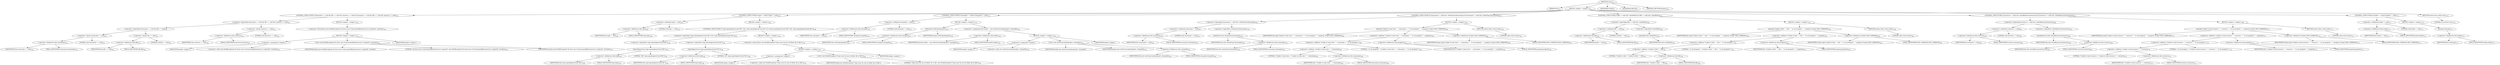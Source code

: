 digraph "eval" {  
"264" [label = <(METHOD,eval)<SUB>143</SUB>> ]
"33" [label = <(PARAM,this)<SUB>143</SUB>> ]
"265" [label = <(BLOCK,&lt;empty&gt;,&lt;empty&gt;)<SUB>143</SUB>> ]
"266" [label = <(CONTROL_STRUCTURE,if (classname == null &amp;&amp; file == null &amp;&amp; resource == null),if (classname == null &amp;&amp; file == null &amp;&amp; resource == null))<SUB>144</SUB>> ]
"267" [label = <(&lt;operator&gt;.logicalAnd,classname == null &amp;&amp; file == null &amp;&amp; resource == null)<SUB>144</SUB>> ]
"268" [label = <(&lt;operator&gt;.logicalAnd,classname == null &amp;&amp; file == null)<SUB>144</SUB>> ]
"269" [label = <(&lt;operator&gt;.equals,classname == null)<SUB>144</SUB>> ]
"270" [label = <(&lt;operator&gt;.fieldAccess,this.classname)<SUB>144</SUB>> ]
"271" [label = <(IDENTIFIER,this,classname == null)<SUB>144</SUB>> ]
"272" [label = <(FIELD_IDENTIFIER,classname,classname)<SUB>144</SUB>> ]
"273" [label = <(LITERAL,null,classname == null)<SUB>144</SUB>> ]
"274" [label = <(&lt;operator&gt;.equals,file == null)<SUB>144</SUB>> ]
"275" [label = <(&lt;operator&gt;.fieldAccess,this.file)<SUB>144</SUB>> ]
"276" [label = <(IDENTIFIER,this,file == null)<SUB>144</SUB>> ]
"277" [label = <(FIELD_IDENTIFIER,file,file)<SUB>144</SUB>> ]
"278" [label = <(LITERAL,null,file == null)<SUB>144</SUB>> ]
"279" [label = <(&lt;operator&gt;.equals,resource == null)<SUB>144</SUB>> ]
"280" [label = <(&lt;operator&gt;.fieldAccess,this.resource)<SUB>144</SUB>> ]
"281" [label = <(IDENTIFIER,this,resource == null)<SUB>144</SUB>> ]
"282" [label = <(FIELD_IDENTIFIER,resource,resource)<SUB>144</SUB>> ]
"283" [label = <(LITERAL,null,resource == null)<SUB>144</SUB>> ]
"284" [label = <(BLOCK,&lt;empty&gt;,&lt;empty&gt;)<SUB>144</SUB>> ]
"285" [label = <(&lt;operator&gt;.throw,throw new BuildException(&quot;At least one of (classname|file|resource) is required&quot;, location);)<SUB>145</SUB>> ]
"286" [label = <(BLOCK,&lt;empty&gt;,&lt;empty&gt;)<SUB>145</SUB>> ]
"287" [label = <(&lt;operator&gt;.assignment,&lt;empty&gt;)> ]
"288" [label = <(IDENTIFIER,$obj3,&lt;empty&gt;)> ]
"289" [label = <(&lt;operator&gt;.alloc,new BuildException(&quot;At least one of (classname|file|resource) is required&quot;, location))<SUB>145</SUB>> ]
"290" [label = <(&lt;init&gt;,new BuildException(&quot;At least one of (classname|file|resource) is required&quot;, location))<SUB>145</SUB>> ]
"291" [label = <(IDENTIFIER,$obj3,new BuildException(&quot;At least one of (classname|file|resource) is required&quot;, location))> ]
"292" [label = <(LITERAL,&quot;At least one of (classname|file|resource) is required&quot;,new BuildException(&quot;At least one of (classname|file|resource) is required&quot;, location))<SUB>145</SUB>> ]
"293" [label = <(IDENTIFIER,location,new BuildException(&quot;At least one of (classname|file|resource) is required&quot;, location))<SUB>145</SUB>> ]
"294" [label = <(IDENTIFIER,$obj3,&lt;empty&gt;)> ]
"295" [label = <(CONTROL_STRUCTURE,if (type != null),if (type != null))<SUB>148</SUB>> ]
"296" [label = <(&lt;operator&gt;.notEquals,type != null)<SUB>148</SUB>> ]
"297" [label = <(&lt;operator&gt;.fieldAccess,this.type)<SUB>148</SUB>> ]
"298" [label = <(IDENTIFIER,this,type != null)<SUB>148</SUB>> ]
"299" [label = <(FIELD_IDENTIFIER,type,type)<SUB>148</SUB>> ]
"300" [label = <(LITERAL,null,type != null)<SUB>148</SUB>> ]
"301" [label = <(BLOCK,&lt;empty&gt;,&lt;empty&gt;)<SUB>148</SUB>> ]
"302" [label = <(CONTROL_STRUCTURE,if (!type.equalsIgnoreCase(&quot;file&quot;) &amp;&amp; !type.equalsIgnoreCase(&quot;dir&quot;)),if (!type.equalsIgnoreCase(&quot;file&quot;) &amp;&amp; !type.equalsIgnoreCase(&quot;dir&quot;)))<SUB>149</SUB>> ]
"303" [label = <(&lt;operator&gt;.logicalAnd,!type.equalsIgnoreCase(&quot;file&quot;) &amp;&amp; !type.equalsIgnoreCase(&quot;dir&quot;))<SUB>149</SUB>> ]
"304" [label = <(&lt;operator&gt;.logicalNot,!type.equalsIgnoreCase(&quot;file&quot;))<SUB>149</SUB>> ]
"305" [label = <(equalsIgnoreCase,type.equalsIgnoreCase(&quot;file&quot;))<SUB>149</SUB>> ]
"306" [label = <(&lt;operator&gt;.fieldAccess,this.type)<SUB>149</SUB>> ]
"307" [label = <(IDENTIFIER,this,type.equalsIgnoreCase(&quot;file&quot;))<SUB>149</SUB>> ]
"308" [label = <(FIELD_IDENTIFIER,type,type)<SUB>149</SUB>> ]
"309" [label = <(LITERAL,&quot;file&quot;,type.equalsIgnoreCase(&quot;file&quot;))<SUB>149</SUB>> ]
"310" [label = <(&lt;operator&gt;.logicalNot,!type.equalsIgnoreCase(&quot;dir&quot;))<SUB>149</SUB>> ]
"311" [label = <(equalsIgnoreCase,type.equalsIgnoreCase(&quot;dir&quot;))<SUB>149</SUB>> ]
"312" [label = <(&lt;operator&gt;.fieldAccess,this.type)<SUB>149</SUB>> ]
"313" [label = <(IDENTIFIER,this,type.equalsIgnoreCase(&quot;dir&quot;))<SUB>149</SUB>> ]
"314" [label = <(FIELD_IDENTIFIER,type,type)<SUB>149</SUB>> ]
"315" [label = <(LITERAL,&quot;dir&quot;,type.equalsIgnoreCase(&quot;dir&quot;))<SUB>149</SUB>> ]
"316" [label = <(BLOCK,&lt;empty&gt;,&lt;empty&gt;)<SUB>149</SUB>> ]
"317" [label = <(&lt;operator&gt;.throw,throw new BuildException(&quot;Type must be one of either dir or file&quot;);)<SUB>150</SUB>> ]
"318" [label = <(BLOCK,&lt;empty&gt;,&lt;empty&gt;)<SUB>150</SUB>> ]
"319" [label = <(&lt;operator&gt;.assignment,&lt;empty&gt;)> ]
"320" [label = <(IDENTIFIER,$obj4,&lt;empty&gt;)> ]
"321" [label = <(&lt;operator&gt;.alloc,new BuildException(&quot;Type must be one of either dir or file&quot;))<SUB>150</SUB>> ]
"322" [label = <(&lt;init&gt;,new BuildException(&quot;Type must be one of either dir or file&quot;))<SUB>150</SUB>> ]
"323" [label = <(IDENTIFIER,$obj4,new BuildException(&quot;Type must be one of either dir or file&quot;))> ]
"324" [label = <(LITERAL,&quot;Type must be one of either dir or file&quot;,new BuildException(&quot;Type must be one of either dir or file&quot;))<SUB>150</SUB>> ]
"325" [label = <(IDENTIFIER,$obj4,&lt;empty&gt;)> ]
"326" [label = <(CONTROL_STRUCTURE,if (classpath != null),if (classpath != null))<SUB>154</SUB>> ]
"327" [label = <(&lt;operator&gt;.notEquals,classpath != null)<SUB>154</SUB>> ]
"328" [label = <(&lt;operator&gt;.fieldAccess,this.classpath)<SUB>154</SUB>> ]
"329" [label = <(IDENTIFIER,this,classpath != null)<SUB>154</SUB>> ]
"330" [label = <(FIELD_IDENTIFIER,classpath,classpath)<SUB>154</SUB>> ]
"331" [label = <(LITERAL,null,classpath != null)<SUB>154</SUB>> ]
"332" [label = <(BLOCK,&lt;empty&gt;,&lt;empty&gt;)<SUB>154</SUB>> ]
"333" [label = <(setProject,setProject(project))<SUB>155</SUB>> ]
"334" [label = <(&lt;operator&gt;.fieldAccess,this.classpath)<SUB>155</SUB>> ]
"335" [label = <(IDENTIFIER,this,setProject(project))<SUB>155</SUB>> ]
"336" [label = <(FIELD_IDENTIFIER,classpath,classpath)<SUB>155</SUB>> ]
"337" [label = <(IDENTIFIER,project,setProject(project))<SUB>155</SUB>> ]
"338" [label = <(&lt;operator&gt;.assignment,this.loader = new AntClassLoader(project, classpath))<SUB>156</SUB>> ]
"339" [label = <(&lt;operator&gt;.fieldAccess,this.loader)<SUB>156</SUB>> ]
"32" [label = <(IDENTIFIER,this,this.loader = new AntClassLoader(project, classpath))<SUB>156</SUB>> ]
"340" [label = <(FIELD_IDENTIFIER,loader,loader)<SUB>156</SUB>> ]
"341" [label = <(BLOCK,&lt;empty&gt;,&lt;empty&gt;)<SUB>156</SUB>> ]
"342" [label = <(&lt;operator&gt;.assignment,&lt;empty&gt;)> ]
"343" [label = <(IDENTIFIER,$obj5,&lt;empty&gt;)> ]
"344" [label = <(&lt;operator&gt;.alloc,new AntClassLoader(project, classpath))<SUB>156</SUB>> ]
"345" [label = <(&lt;init&gt;,new AntClassLoader(project, classpath))<SUB>156</SUB>> ]
"346" [label = <(IDENTIFIER,$obj5,new AntClassLoader(project, classpath))> ]
"347" [label = <(IDENTIFIER,project,new AntClassLoader(project, classpath))<SUB>156</SUB>> ]
"348" [label = <(&lt;operator&gt;.fieldAccess,this.classpath)<SUB>156</SUB>> ]
"349" [label = <(IDENTIFIER,this,new AntClassLoader(project, classpath))<SUB>156</SUB>> ]
"350" [label = <(FIELD_IDENTIFIER,classpath,classpath)<SUB>156</SUB>> ]
"351" [label = <(IDENTIFIER,$obj5,&lt;empty&gt;)> ]
"352" [label = <(CONTROL_STRUCTURE,if ((classname != null) &amp;&amp; !checkClass(classname)),if ((classname != null) &amp;&amp; !checkClass(classname)))<SUB>159</SUB>> ]
"353" [label = <(&lt;operator&gt;.logicalAnd,(classname != null) &amp;&amp; !checkClass(classname))<SUB>159</SUB>> ]
"354" [label = <(&lt;operator&gt;.notEquals,classname != null)<SUB>159</SUB>> ]
"355" [label = <(&lt;operator&gt;.fieldAccess,this.classname)<SUB>159</SUB>> ]
"356" [label = <(IDENTIFIER,this,classname != null)<SUB>159</SUB>> ]
"357" [label = <(FIELD_IDENTIFIER,classname,classname)<SUB>159</SUB>> ]
"358" [label = <(LITERAL,null,classname != null)<SUB>159</SUB>> ]
"359" [label = <(&lt;operator&gt;.logicalNot,!checkClass(classname))<SUB>159</SUB>> ]
"360" [label = <(checkClass,this.checkClass(classname))<SUB>159</SUB>> ]
"34" [label = <(IDENTIFIER,this,this.checkClass(classname))<SUB>159</SUB>> ]
"361" [label = <(&lt;operator&gt;.fieldAccess,this.classname)<SUB>159</SUB>> ]
"362" [label = <(IDENTIFIER,this,this.checkClass(classname))<SUB>159</SUB>> ]
"363" [label = <(FIELD_IDENTIFIER,classname,classname)<SUB>159</SUB>> ]
"364" [label = <(BLOCK,&lt;empty&gt;,&lt;empty&gt;)<SUB>159</SUB>> ]
"365" [label = <(log,log(&quot;Unable to load class &quot; + classname + &quot; to set property &quot; + property, Project.MSG_VERBOSE))<SUB>160</SUB>> ]
"35" [label = <(IDENTIFIER,this,log(&quot;Unable to load class &quot; + classname + &quot; to set property &quot; + property, Project.MSG_VERBOSE))<SUB>160</SUB>> ]
"366" [label = <(&lt;operator&gt;.addition,&quot;Unable to load class &quot; + classname + &quot; to set property &quot; + property)<SUB>160</SUB>> ]
"367" [label = <(&lt;operator&gt;.addition,&quot;Unable to load class &quot; + classname + &quot; to set property &quot;)<SUB>160</SUB>> ]
"368" [label = <(&lt;operator&gt;.addition,&quot;Unable to load class &quot; + classname)<SUB>160</SUB>> ]
"369" [label = <(LITERAL,&quot;Unable to load class &quot;,&quot;Unable to load class &quot; + classname)<SUB>160</SUB>> ]
"370" [label = <(&lt;operator&gt;.fieldAccess,this.classname)<SUB>160</SUB>> ]
"371" [label = <(IDENTIFIER,this,&quot;Unable to load class &quot; + classname)<SUB>160</SUB>> ]
"372" [label = <(FIELD_IDENTIFIER,classname,classname)<SUB>160</SUB>> ]
"373" [label = <(LITERAL,&quot; to set property &quot;,&quot;Unable to load class &quot; + classname + &quot; to set property &quot;)<SUB>160</SUB>> ]
"374" [label = <(&lt;operator&gt;.fieldAccess,this.property)<SUB>160</SUB>> ]
"375" [label = <(IDENTIFIER,this,&quot;Unable to load class &quot; + classname + &quot; to set property &quot; + property)<SUB>160</SUB>> ]
"376" [label = <(FIELD_IDENTIFIER,property,property)<SUB>160</SUB>> ]
"377" [label = <(&lt;operator&gt;.fieldAccess,Project.MSG_VERBOSE)<SUB>160</SUB>> ]
"378" [label = <(IDENTIFIER,Project,log(&quot;Unable to load class &quot; + classname + &quot; to set property &quot; + property, Project.MSG_VERBOSE))<SUB>160</SUB>> ]
"379" [label = <(FIELD_IDENTIFIER,MSG_VERBOSE,MSG_VERBOSE)<SUB>160</SUB>> ]
"380" [label = <(RETURN,return false;,return false;)<SUB>161</SUB>> ]
"381" [label = <(LITERAL,false,return false;)<SUB>161</SUB>> ]
"382" [label = <(CONTROL_STRUCTURE,if ((file != null) &amp;&amp; !checkFile()),if ((file != null) &amp;&amp; !checkFile()))<SUB>164</SUB>> ]
"383" [label = <(&lt;operator&gt;.logicalAnd,(file != null) &amp;&amp; !checkFile())<SUB>164</SUB>> ]
"384" [label = <(&lt;operator&gt;.notEquals,file != null)<SUB>164</SUB>> ]
"385" [label = <(&lt;operator&gt;.fieldAccess,this.file)<SUB>164</SUB>> ]
"386" [label = <(IDENTIFIER,this,file != null)<SUB>164</SUB>> ]
"387" [label = <(FIELD_IDENTIFIER,file,file)<SUB>164</SUB>> ]
"388" [label = <(LITERAL,null,file != null)<SUB>164</SUB>> ]
"389" [label = <(&lt;operator&gt;.logicalNot,!checkFile())<SUB>164</SUB>> ]
"390" [label = <(checkFile,this.checkFile())<SUB>164</SUB>> ]
"36" [label = <(IDENTIFIER,this,this.checkFile())<SUB>164</SUB>> ]
"391" [label = <(BLOCK,&lt;empty&gt;,&lt;empty&gt;)<SUB>164</SUB>> ]
"392" [label = <(log,log(&quot;Unable to find &quot; + file + &quot; to set property &quot; + property, Project.MSG_VERBOSE))<SUB>165</SUB>> ]
"37" [label = <(IDENTIFIER,this,log(&quot;Unable to find &quot; + file + &quot; to set property &quot; + property, Project.MSG_VERBOSE))<SUB>165</SUB>> ]
"393" [label = <(&lt;operator&gt;.addition,&quot;Unable to find &quot; + file + &quot; to set property &quot; + property)<SUB>165</SUB>> ]
"394" [label = <(&lt;operator&gt;.addition,&quot;Unable to find &quot; + file + &quot; to set property &quot;)<SUB>165</SUB>> ]
"395" [label = <(&lt;operator&gt;.addition,&quot;Unable to find &quot; + file)<SUB>165</SUB>> ]
"396" [label = <(LITERAL,&quot;Unable to find &quot;,&quot;Unable to find &quot; + file)<SUB>165</SUB>> ]
"397" [label = <(&lt;operator&gt;.fieldAccess,this.file)<SUB>165</SUB>> ]
"398" [label = <(IDENTIFIER,this,&quot;Unable to find &quot; + file)<SUB>165</SUB>> ]
"399" [label = <(FIELD_IDENTIFIER,file,file)<SUB>165</SUB>> ]
"400" [label = <(LITERAL,&quot; to set property &quot;,&quot;Unable to find &quot; + file + &quot; to set property &quot;)<SUB>165</SUB>> ]
"401" [label = <(&lt;operator&gt;.fieldAccess,this.property)<SUB>165</SUB>> ]
"402" [label = <(IDENTIFIER,this,&quot;Unable to find &quot; + file + &quot; to set property &quot; + property)<SUB>165</SUB>> ]
"403" [label = <(FIELD_IDENTIFIER,property,property)<SUB>165</SUB>> ]
"404" [label = <(&lt;operator&gt;.fieldAccess,Project.MSG_VERBOSE)<SUB>165</SUB>> ]
"405" [label = <(IDENTIFIER,Project,log(&quot;Unable to find &quot; + file + &quot; to set property &quot; + property, Project.MSG_VERBOSE))<SUB>165</SUB>> ]
"406" [label = <(FIELD_IDENTIFIER,MSG_VERBOSE,MSG_VERBOSE)<SUB>165</SUB>> ]
"407" [label = <(RETURN,return false;,return false;)<SUB>166</SUB>> ]
"408" [label = <(LITERAL,false,return false;)<SUB>166</SUB>> ]
"409" [label = <(CONTROL_STRUCTURE,if ((resource != null) &amp;&amp; !checkResource(resource)),if ((resource != null) &amp;&amp; !checkResource(resource)))<SUB>169</SUB>> ]
"410" [label = <(&lt;operator&gt;.logicalAnd,(resource != null) &amp;&amp; !checkResource(resource))<SUB>169</SUB>> ]
"411" [label = <(&lt;operator&gt;.notEquals,resource != null)<SUB>169</SUB>> ]
"412" [label = <(&lt;operator&gt;.fieldAccess,this.resource)<SUB>169</SUB>> ]
"413" [label = <(IDENTIFIER,this,resource != null)<SUB>169</SUB>> ]
"414" [label = <(FIELD_IDENTIFIER,resource,resource)<SUB>169</SUB>> ]
"415" [label = <(LITERAL,null,resource != null)<SUB>169</SUB>> ]
"416" [label = <(&lt;operator&gt;.logicalNot,!checkResource(resource))<SUB>169</SUB>> ]
"417" [label = <(checkResource,this.checkResource(resource))<SUB>169</SUB>> ]
"38" [label = <(IDENTIFIER,this,this.checkResource(resource))<SUB>169</SUB>> ]
"418" [label = <(&lt;operator&gt;.fieldAccess,this.resource)<SUB>169</SUB>> ]
"419" [label = <(IDENTIFIER,this,this.checkResource(resource))<SUB>169</SUB>> ]
"420" [label = <(FIELD_IDENTIFIER,resource,resource)<SUB>169</SUB>> ]
"421" [label = <(BLOCK,&lt;empty&gt;,&lt;empty&gt;)<SUB>169</SUB>> ]
"422" [label = <(log,log(&quot;Unable to load resource &quot; + resource + &quot; to set property &quot; + property, Project.MSG_VERBOSE))<SUB>170</SUB>> ]
"39" [label = <(IDENTIFIER,this,log(&quot;Unable to load resource &quot; + resource + &quot; to set property &quot; + property, Project.MSG_VERBOSE))<SUB>170</SUB>> ]
"423" [label = <(&lt;operator&gt;.addition,&quot;Unable to load resource &quot; + resource + &quot; to set property &quot; + property)<SUB>170</SUB>> ]
"424" [label = <(&lt;operator&gt;.addition,&quot;Unable to load resource &quot; + resource + &quot; to set property &quot;)<SUB>170</SUB>> ]
"425" [label = <(&lt;operator&gt;.addition,&quot;Unable to load resource &quot; + resource)<SUB>170</SUB>> ]
"426" [label = <(LITERAL,&quot;Unable to load resource &quot;,&quot;Unable to load resource &quot; + resource)<SUB>170</SUB>> ]
"427" [label = <(&lt;operator&gt;.fieldAccess,this.resource)<SUB>170</SUB>> ]
"428" [label = <(IDENTIFIER,this,&quot;Unable to load resource &quot; + resource)<SUB>170</SUB>> ]
"429" [label = <(FIELD_IDENTIFIER,resource,resource)<SUB>170</SUB>> ]
"430" [label = <(LITERAL,&quot; to set property &quot;,&quot;Unable to load resource &quot; + resource + &quot; to set property &quot;)<SUB>170</SUB>> ]
"431" [label = <(&lt;operator&gt;.fieldAccess,this.property)<SUB>170</SUB>> ]
"432" [label = <(IDENTIFIER,this,&quot;Unable to load resource &quot; + resource + &quot; to set property &quot; + property)<SUB>170</SUB>> ]
"433" [label = <(FIELD_IDENTIFIER,property,property)<SUB>170</SUB>> ]
"434" [label = <(&lt;operator&gt;.fieldAccess,Project.MSG_VERBOSE)<SUB>170</SUB>> ]
"435" [label = <(IDENTIFIER,Project,log(&quot;Unable to load resource &quot; + resource + &quot; to set property &quot; + property, Project.MSG_VERBOSE))<SUB>170</SUB>> ]
"436" [label = <(FIELD_IDENTIFIER,MSG_VERBOSE,MSG_VERBOSE)<SUB>170</SUB>> ]
"437" [label = <(RETURN,return false;,return false;)<SUB>171</SUB>> ]
"438" [label = <(LITERAL,false,return false;)<SUB>171</SUB>> ]
"439" [label = <(CONTROL_STRUCTURE,if (loader != null),if (loader != null))<SUB>174</SUB>> ]
"440" [label = <(&lt;operator&gt;.notEquals,loader != null)<SUB>174</SUB>> ]
"441" [label = <(&lt;operator&gt;.fieldAccess,this.loader)<SUB>174</SUB>> ]
"442" [label = <(IDENTIFIER,this,loader != null)<SUB>174</SUB>> ]
"443" [label = <(FIELD_IDENTIFIER,loader,loader)<SUB>174</SUB>> ]
"444" [label = <(LITERAL,null,loader != null)<SUB>174</SUB>> ]
"445" [label = <(BLOCK,&lt;empty&gt;,&lt;empty&gt;)<SUB>174</SUB>> ]
"446" [label = <(cleanup,cleanup())<SUB>175</SUB>> ]
"447" [label = <(&lt;operator&gt;.fieldAccess,this.loader)<SUB>175</SUB>> ]
"448" [label = <(IDENTIFIER,this,cleanup())<SUB>175</SUB>> ]
"449" [label = <(FIELD_IDENTIFIER,loader,loader)<SUB>175</SUB>> ]
"450" [label = <(RETURN,return true;,return true;)<SUB>178</SUB>> ]
"451" [label = <(LITERAL,true,return true;)<SUB>178</SUB>> ]
"452" [label = <(MODIFIER,PUBLIC)> ]
"453" [label = <(MODIFIER,VIRTUAL)> ]
"454" [label = <(METHOD_RETURN,boolean)<SUB>143</SUB>> ]
  "264" -> "33" 
  "264" -> "265" 
  "264" -> "452" 
  "264" -> "453" 
  "264" -> "454" 
  "265" -> "266" 
  "265" -> "295" 
  "265" -> "326" 
  "265" -> "352" 
  "265" -> "382" 
  "265" -> "409" 
  "265" -> "439" 
  "265" -> "450" 
  "266" -> "267" 
  "266" -> "284" 
  "267" -> "268" 
  "267" -> "279" 
  "268" -> "269" 
  "268" -> "274" 
  "269" -> "270" 
  "269" -> "273" 
  "270" -> "271" 
  "270" -> "272" 
  "274" -> "275" 
  "274" -> "278" 
  "275" -> "276" 
  "275" -> "277" 
  "279" -> "280" 
  "279" -> "283" 
  "280" -> "281" 
  "280" -> "282" 
  "284" -> "285" 
  "285" -> "286" 
  "286" -> "287" 
  "286" -> "290" 
  "286" -> "294" 
  "287" -> "288" 
  "287" -> "289" 
  "290" -> "291" 
  "290" -> "292" 
  "290" -> "293" 
  "295" -> "296" 
  "295" -> "301" 
  "296" -> "297" 
  "296" -> "300" 
  "297" -> "298" 
  "297" -> "299" 
  "301" -> "302" 
  "302" -> "303" 
  "302" -> "316" 
  "303" -> "304" 
  "303" -> "310" 
  "304" -> "305" 
  "305" -> "306" 
  "305" -> "309" 
  "306" -> "307" 
  "306" -> "308" 
  "310" -> "311" 
  "311" -> "312" 
  "311" -> "315" 
  "312" -> "313" 
  "312" -> "314" 
  "316" -> "317" 
  "317" -> "318" 
  "318" -> "319" 
  "318" -> "322" 
  "318" -> "325" 
  "319" -> "320" 
  "319" -> "321" 
  "322" -> "323" 
  "322" -> "324" 
  "326" -> "327" 
  "326" -> "332" 
  "327" -> "328" 
  "327" -> "331" 
  "328" -> "329" 
  "328" -> "330" 
  "332" -> "333" 
  "332" -> "338" 
  "333" -> "334" 
  "333" -> "337" 
  "334" -> "335" 
  "334" -> "336" 
  "338" -> "339" 
  "338" -> "341" 
  "339" -> "32" 
  "339" -> "340" 
  "341" -> "342" 
  "341" -> "345" 
  "341" -> "351" 
  "342" -> "343" 
  "342" -> "344" 
  "345" -> "346" 
  "345" -> "347" 
  "345" -> "348" 
  "348" -> "349" 
  "348" -> "350" 
  "352" -> "353" 
  "352" -> "364" 
  "353" -> "354" 
  "353" -> "359" 
  "354" -> "355" 
  "354" -> "358" 
  "355" -> "356" 
  "355" -> "357" 
  "359" -> "360" 
  "360" -> "34" 
  "360" -> "361" 
  "361" -> "362" 
  "361" -> "363" 
  "364" -> "365" 
  "364" -> "380" 
  "365" -> "35" 
  "365" -> "366" 
  "365" -> "377" 
  "366" -> "367" 
  "366" -> "374" 
  "367" -> "368" 
  "367" -> "373" 
  "368" -> "369" 
  "368" -> "370" 
  "370" -> "371" 
  "370" -> "372" 
  "374" -> "375" 
  "374" -> "376" 
  "377" -> "378" 
  "377" -> "379" 
  "380" -> "381" 
  "382" -> "383" 
  "382" -> "391" 
  "383" -> "384" 
  "383" -> "389" 
  "384" -> "385" 
  "384" -> "388" 
  "385" -> "386" 
  "385" -> "387" 
  "389" -> "390" 
  "390" -> "36" 
  "391" -> "392" 
  "391" -> "407" 
  "392" -> "37" 
  "392" -> "393" 
  "392" -> "404" 
  "393" -> "394" 
  "393" -> "401" 
  "394" -> "395" 
  "394" -> "400" 
  "395" -> "396" 
  "395" -> "397" 
  "397" -> "398" 
  "397" -> "399" 
  "401" -> "402" 
  "401" -> "403" 
  "404" -> "405" 
  "404" -> "406" 
  "407" -> "408" 
  "409" -> "410" 
  "409" -> "421" 
  "410" -> "411" 
  "410" -> "416" 
  "411" -> "412" 
  "411" -> "415" 
  "412" -> "413" 
  "412" -> "414" 
  "416" -> "417" 
  "417" -> "38" 
  "417" -> "418" 
  "418" -> "419" 
  "418" -> "420" 
  "421" -> "422" 
  "421" -> "437" 
  "422" -> "39" 
  "422" -> "423" 
  "422" -> "434" 
  "423" -> "424" 
  "423" -> "431" 
  "424" -> "425" 
  "424" -> "430" 
  "425" -> "426" 
  "425" -> "427" 
  "427" -> "428" 
  "427" -> "429" 
  "431" -> "432" 
  "431" -> "433" 
  "434" -> "435" 
  "434" -> "436" 
  "437" -> "438" 
  "439" -> "440" 
  "439" -> "445" 
  "440" -> "441" 
  "440" -> "444" 
  "441" -> "442" 
  "441" -> "443" 
  "445" -> "446" 
  "446" -> "447" 
  "447" -> "448" 
  "447" -> "449" 
  "450" -> "451" 
}
